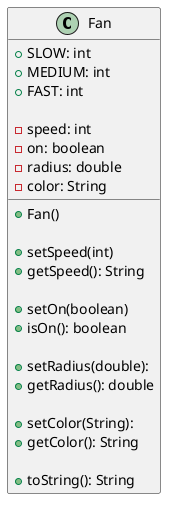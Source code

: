 @startuml
class Fan {
   +SLOW: int
   +MEDIUM: int
   +FAST: int

   -speed: int
   -on: boolean
   -radius: double
   -color: String

   +Fan()

   +setSpeed(int)
   +getSpeed(): String

   +setOn(boolean)
   +isOn(): boolean

   +setRadius(double):
   +getRadius(): double

   +setColor(String):
   +getColor(): String

   +toString(): String
}
@enduml
